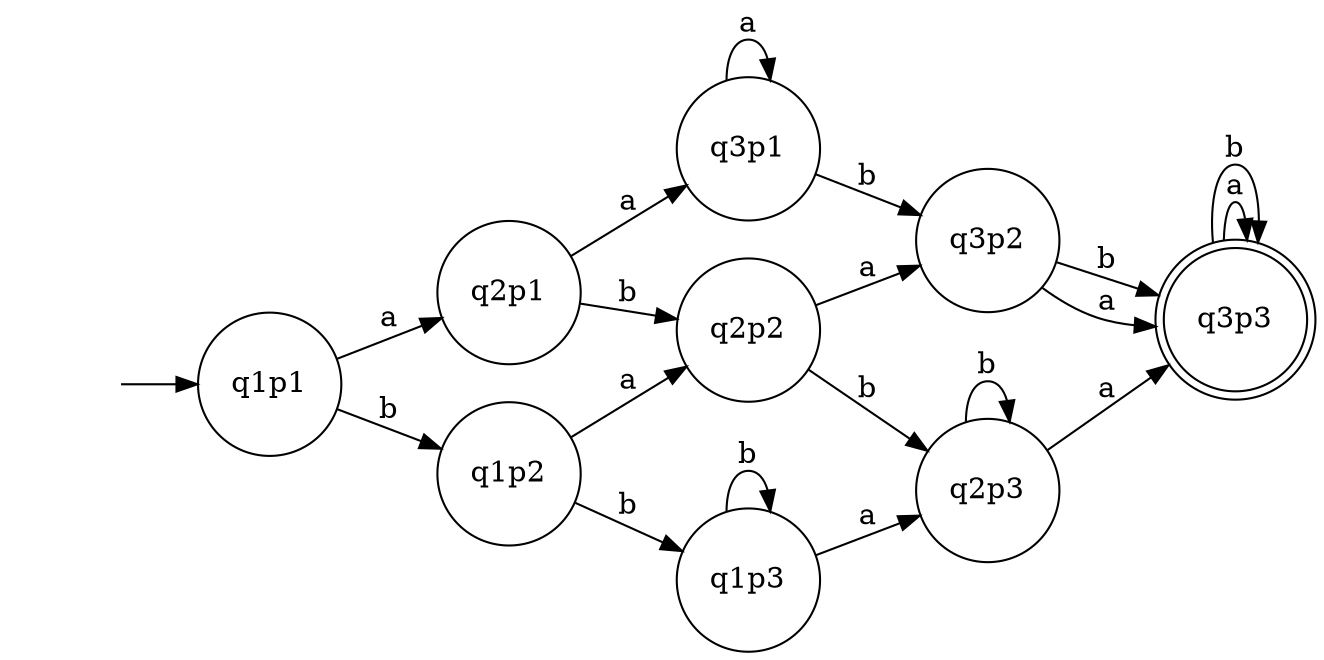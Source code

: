 digraph G {
  rankdir = LR;
  node [shape = doublecircle]; q3p3;
  node [shape = circle];

  q1p1 -> q2p1 [label = "a"];
  q1p1 -> q1p2 [label = "b"];
  q1p2 -> q2p2 [label = "a"];
  q1p2 -> q1p3 [label = "b"];
  q1p3 -> q2p3 [label = "a"];
  q1p3 -> q1p3 [label = "b"];
  q2p1 -> q3p1 [label = "a"];
  q2p1 -> q2p2 [label = "b"];
  q2p2 -> q3p2 [label = "a"];
  q2p2 -> q2p3 [label = "b"];
  q2p3 -> q3p3 [label = "a"];
  q2p3 -> q2p3 [label = "b"];
  q3p1 -> q3p1 [label = "a"];
  q3p1 -> q3p2 [label = "b"];
  q3p2 -> q3p3 [label = "a"];
  q3p2 -> q3p3 [label = "b"];
  q3p3 -> q3p3 [label = "a"];
  q3p3 -> q3p3 [label = "b"];

  node [shape = none, label=""]; 0;
  0 -> q1p1

}

